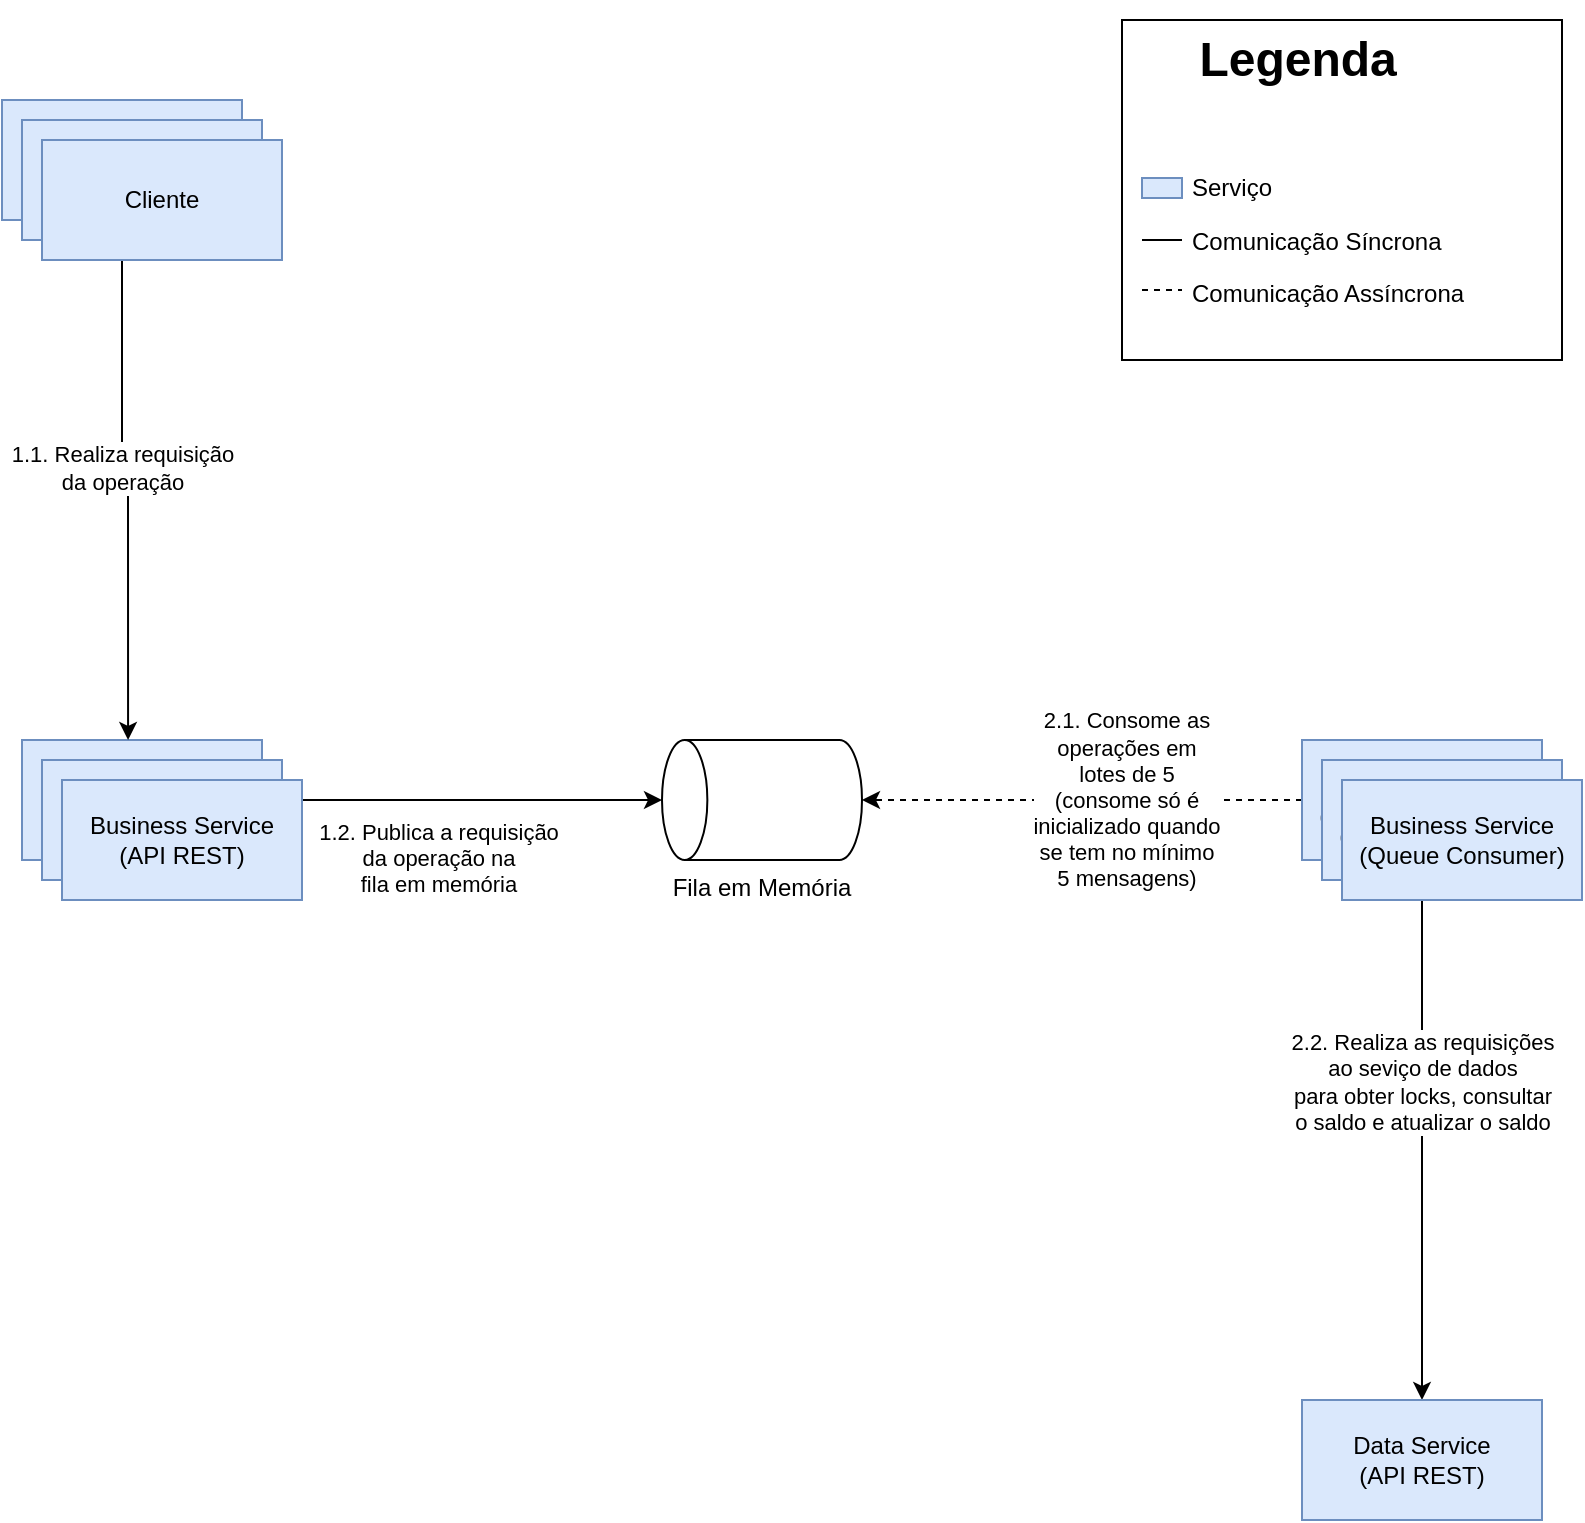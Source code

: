 <mxfile version="14.5.1" type="device"><diagram id="gnNyah7D-q-ELYnymhDM" name="ServidorDeNegocio"><mxGraphModel dx="1422" dy="842" grid="1" gridSize="10" guides="1" tooltips="1" connect="1" arrows="1" fold="1" page="1" pageScale="1" pageWidth="850" pageHeight="1100" math="0" shadow="0"><root><mxCell id="0"/><mxCell id="1" parent="0"/><mxCell id="08qGWcn8zzRtLOGlDzQx-1" value="&lt;h1 style=&quot;text-align: center&quot;&gt;Legenda&lt;/h1&gt;&lt;p&gt;&lt;br&gt;&lt;/p&gt;&lt;p&gt;&amp;nbsp; &amp;nbsp; &amp;nbsp; &amp;nbsp; &amp;nbsp;Serviço&lt;/p&gt;&lt;p&gt;&amp;nbsp; &amp;nbsp; &amp;nbsp; &amp;nbsp; &amp;nbsp;Comunicação Síncrona&lt;/p&gt;&lt;p&gt;&amp;nbsp; &amp;nbsp; &amp;nbsp; &amp;nbsp; &amp;nbsp;Comunicação Assíncrona&lt;/p&gt;" style="text;html=1;fillColor=none;spacing=5;spacingTop=-20;whiteSpace=wrap;overflow=hidden;rounded=0;strokeColor=#000000;" parent="1" vertex="1"><mxGeometry x="610" y="30" width="220" height="170" as="geometry"/></mxCell><mxCell id="08qGWcn8zzRtLOGlDzQx-2" value="" style="rounded=0;whiteSpace=wrap;html=1;fillColor=#dae8fc;strokeColor=#6c8ebf;" parent="1" vertex="1"><mxGeometry x="620" y="109" width="20" height="10" as="geometry"/></mxCell><mxCell id="08qGWcn8zzRtLOGlDzQx-5" value="" style="endArrow=none;html=1;" parent="1" edge="1"><mxGeometry width="50" height="50" relative="1" as="geometry"><mxPoint x="620" y="140" as="sourcePoint"/><mxPoint x="640" y="140" as="targetPoint"/></mxGeometry></mxCell><mxCell id="08qGWcn8zzRtLOGlDzQx-6" value="" style="endArrow=none;html=1;dashed=1;" parent="1" edge="1"><mxGeometry width="50" height="50" relative="1" as="geometry"><mxPoint x="620" y="165" as="sourcePoint"/><mxPoint x="640" y="165" as="targetPoint"/></mxGeometry></mxCell><mxCell id="08qGWcn8zzRtLOGlDzQx-19" style="edgeStyle=orthogonalEdgeStyle;rounded=0;orthogonalLoop=1;jettySize=auto;html=1;" parent="1" source="08qGWcn8zzRtLOGlDzQx-13" target="08qGWcn8zzRtLOGlDzQx-18" edge="1"><mxGeometry relative="1" as="geometry"/></mxCell><mxCell id="08qGWcn8zzRtLOGlDzQx-25" value="1.2. Publica a requisição&lt;br&gt;da operação na&lt;br&gt;fila em memória" style="edgeLabel;html=1;align=center;verticalAlign=middle;resizable=0;points=[];" parent="08qGWcn8zzRtLOGlDzQx-19" vertex="1" connectable="0"><mxGeometry x="-0.134" y="-1" relative="1" as="geometry"><mxPoint x="0.97" y="27.76" as="offset"/></mxGeometry></mxCell><mxCell id="08qGWcn8zzRtLOGlDzQx-13" value="Business Service&lt;br&gt;(API REST)" style="rounded=0;whiteSpace=wrap;html=1;fillColor=#dae8fc;strokeColor=#6c8ebf;" parent="1" vertex="1"><mxGeometry x="60" y="390" width="120" height="60" as="geometry"/></mxCell><mxCell id="08qGWcn8zzRtLOGlDzQx-21" style="edgeStyle=orthogonalEdgeStyle;rounded=0;orthogonalLoop=1;jettySize=auto;html=1;entryX=0.5;entryY=1;entryDx=0;entryDy=0;entryPerimeter=0;dashed=1;" parent="1" source="08qGWcn8zzRtLOGlDzQx-14" target="08qGWcn8zzRtLOGlDzQx-18" edge="1"><mxGeometry relative="1" as="geometry"/></mxCell><mxCell id="08qGWcn8zzRtLOGlDzQx-26" value="2.1. Consome as&lt;br&gt;operações em&lt;br&gt;lotes de 5&lt;br&gt;(consome só é&lt;br&gt;inicializado quando&lt;br&gt;se tem no mínimo&lt;br&gt;5 mensagens)" style="edgeLabel;html=1;align=center;verticalAlign=middle;resizable=0;points=[];" parent="08qGWcn8zzRtLOGlDzQx-21" vertex="1" connectable="0"><mxGeometry x="-0.202" relative="1" as="geometry"><mxPoint as="offset"/></mxGeometry></mxCell><mxCell id="08qGWcn8zzRtLOGlDzQx-28" style="edgeStyle=orthogonalEdgeStyle;rounded=0;orthogonalLoop=1;jettySize=auto;html=1;exitX=0.5;exitY=1;exitDx=0;exitDy=0;entryX=0.5;entryY=0;entryDx=0;entryDy=0;" parent="1" source="08qGWcn8zzRtLOGlDzQx-14" target="08qGWcn8zzRtLOGlDzQx-27" edge="1"><mxGeometry relative="1" as="geometry"><Array as="points"><mxPoint x="760" y="620"/><mxPoint x="760" y="620"/></Array><mxPoint x="760.029" y="490" as="sourcePoint"/><mxPoint x="720" y="720" as="targetPoint"/></mxGeometry></mxCell><mxCell id="08qGWcn8zzRtLOGlDzQx-29" value="2.2. Realiza as requisições&lt;br&gt;ao seviço de dados&lt;br&gt;para obter locks, consultar&lt;br&gt;o saldo e atualizar o saldo" style="edgeLabel;html=1;align=center;verticalAlign=middle;resizable=0;points=[];" parent="08qGWcn8zzRtLOGlDzQx-28" vertex="1" connectable="0"><mxGeometry x="-0.18" relative="1" as="geometry"><mxPoint as="offset"/></mxGeometry></mxCell><mxCell id="08qGWcn8zzRtLOGlDzQx-14" value="Business Service&lt;br&gt;(Queue Consumer)" style="rounded=0;whiteSpace=wrap;html=1;fillColor=#dae8fc;strokeColor=#6c8ebf;" parent="1" vertex="1"><mxGeometry x="700" y="390" width="120" height="60" as="geometry"/></mxCell><mxCell id="08qGWcn8zzRtLOGlDzQx-18" value="Fila em Memória" style="shape=cylinder3;whiteSpace=wrap;html=1;boundedLbl=1;backgroundOutline=1;size=11.341;rotation=0;labelPosition=center;verticalLabelPosition=bottom;align=center;verticalAlign=top;textDirection=ltr;horizontal=1;direction=north;" parent="1" vertex="1"><mxGeometry x="380" y="390" width="100" height="60" as="geometry"/></mxCell><mxCell id="08qGWcn8zzRtLOGlDzQx-23" style="edgeStyle=orthogonalEdgeStyle;rounded=0;orthogonalLoop=1;jettySize=auto;html=1;entryX=0.442;entryY=0;entryDx=0;entryDy=0;entryPerimeter=0;" parent="1" source="08qGWcn8zzRtLOGlDzQx-22" target="08qGWcn8zzRtLOGlDzQx-13" edge="1"><mxGeometry relative="1" as="geometry"/></mxCell><mxCell id="08qGWcn8zzRtLOGlDzQx-24" value="1.1. Realiza requisição&lt;br&gt;da operação" style="edgeLabel;html=1;align=center;verticalAlign=middle;resizable=0;points=[];" parent="08qGWcn8zzRtLOGlDzQx-23" vertex="1" connectable="0"><mxGeometry x="-0.233" y="1" relative="1" as="geometry"><mxPoint x="-1.03" y="22.86" as="offset"/></mxGeometry></mxCell><mxCell id="08qGWcn8zzRtLOGlDzQx-22" value="Cliente" style="rounded=0;whiteSpace=wrap;html=1;fillColor=#dae8fc;strokeColor=#6c8ebf;" parent="1" vertex="1"><mxGeometry x="50" y="70" width="120" height="60" as="geometry"/></mxCell><mxCell id="08qGWcn8zzRtLOGlDzQx-27" value="Data Service&lt;br&gt;(API REST)" style="rounded=0;whiteSpace=wrap;html=1;fillColor=#dae8fc;strokeColor=#6c8ebf;" parent="1" vertex="1"><mxGeometry x="700" y="720" width="120" height="60" as="geometry"/></mxCell><mxCell id="lIn5HIJG_aLNQCLGss1i-6" value="Cliente" style="rounded=0;whiteSpace=wrap;html=1;fillColor=#dae8fc;strokeColor=#6c8ebf;" vertex="1" parent="1"><mxGeometry x="60" y="80" width="120" height="60" as="geometry"/></mxCell><mxCell id="lIn5HIJG_aLNQCLGss1i-9" value="Cliente" style="rounded=0;whiteSpace=wrap;html=1;fillColor=#dae8fc;strokeColor=#6c8ebf;" vertex="1" parent="1"><mxGeometry x="70" y="90" width="120" height="60" as="geometry"/></mxCell><mxCell id="lIn5HIJG_aLNQCLGss1i-10" value="Business Service&lt;br&gt;(API REST)" style="rounded=0;whiteSpace=wrap;html=1;fillColor=#dae8fc;strokeColor=#6c8ebf;" vertex="1" parent="1"><mxGeometry x="70" y="400" width="120" height="60" as="geometry"/></mxCell><mxCell id="lIn5HIJG_aLNQCLGss1i-11" value="Business Service&lt;br&gt;(API REST)" style="rounded=0;whiteSpace=wrap;html=1;fillColor=#dae8fc;strokeColor=#6c8ebf;" vertex="1" parent="1"><mxGeometry x="80" y="410" width="120" height="60" as="geometry"/></mxCell><mxCell id="lIn5HIJG_aLNQCLGss1i-12" value="Business Service&lt;br&gt;(Queue Consumer)" style="rounded=0;whiteSpace=wrap;html=1;fillColor=#dae8fc;strokeColor=#6c8ebf;" vertex="1" parent="1"><mxGeometry x="710" y="400" width="120" height="60" as="geometry"/></mxCell><mxCell id="lIn5HIJG_aLNQCLGss1i-13" value="Business Service&lt;br&gt;(Queue Consumer)" style="rounded=0;whiteSpace=wrap;html=1;fillColor=#dae8fc;strokeColor=#6c8ebf;" vertex="1" parent="1"><mxGeometry x="720" y="410" width="120" height="60" as="geometry"/></mxCell></root></mxGraphModel></diagram></mxfile>